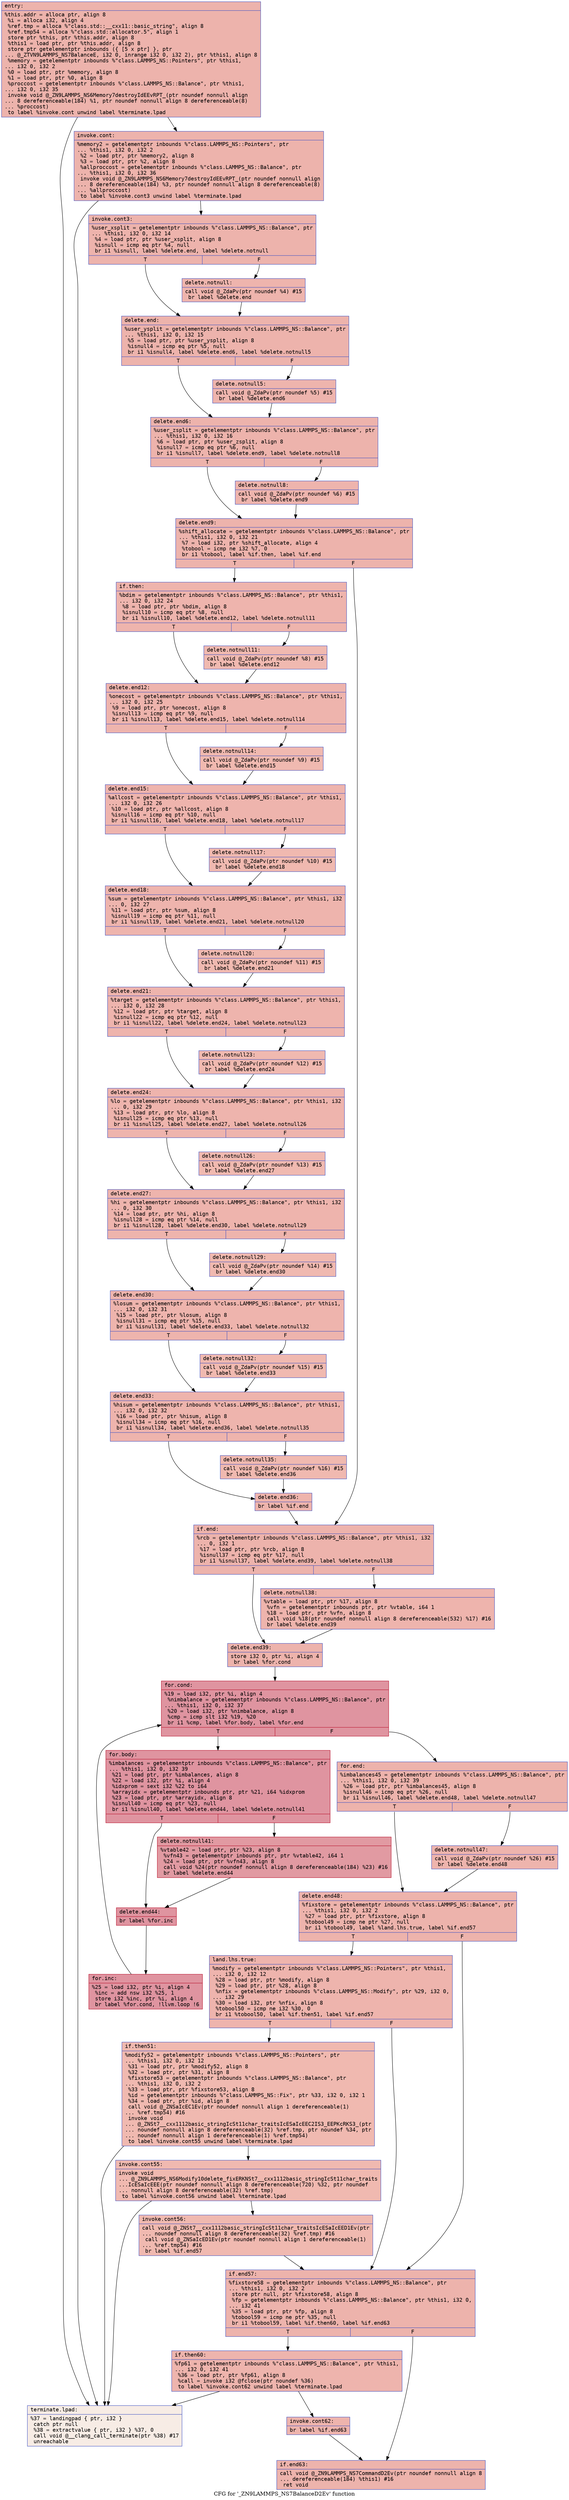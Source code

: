 digraph "CFG for '_ZN9LAMMPS_NS7BalanceD2Ev' function" {
	label="CFG for '_ZN9LAMMPS_NS7BalanceD2Ev' function";

	Node0x560a894d99c0 [shape=record,color="#3d50c3ff", style=filled, fillcolor="#d6524470" fontname="Courier",label="{entry:\l|  %this.addr = alloca ptr, align 8\l  %i = alloca i32, align 4\l  %ref.tmp = alloca %\"class.std::__cxx11::basic_string\", align 8\l  %ref.tmp54 = alloca %\"class.std::allocator.5\", align 1\l  store ptr %this, ptr %this.addr, align 8\l  %this1 = load ptr, ptr %this.addr, align 8\l  store ptr getelementptr inbounds (\{ [5 x ptr] \}, ptr\l... @_ZTVN9LAMMPS_NS7BalanceE, i32 0, inrange i32 0, i32 2), ptr %this1, align 8\l  %memory = getelementptr inbounds %\"class.LAMMPS_NS::Pointers\", ptr %this1,\l... i32 0, i32 2\l  %0 = load ptr, ptr %memory, align 8\l  %1 = load ptr, ptr %0, align 8\l  %proccost = getelementptr inbounds %\"class.LAMMPS_NS::Balance\", ptr %this1,\l... i32 0, i32 35\l  invoke void @_ZN9LAMMPS_NS6Memory7destroyIdEEvRPT_(ptr noundef nonnull align\l... 8 dereferenceable(184) %1, ptr noundef nonnull align 8 dereferenceable(8)\l... %proccost)\l          to label %invoke.cont unwind label %terminate.lpad\l}"];
	Node0x560a894d99c0 -> Node0x560a894d9f10[tooltip="entry -> invoke.cont\nProbability 100.00%" ];
	Node0x560a894d99c0 -> Node0x560a894d9f90[tooltip="entry -> terminate.lpad\nProbability 0.00%" ];
	Node0x560a894d9f10 [shape=record,color="#3d50c3ff", style=filled, fillcolor="#d6524470" fontname="Courier",label="{invoke.cont:\l|  %memory2 = getelementptr inbounds %\"class.LAMMPS_NS::Pointers\", ptr\l... %this1, i32 0, i32 2\l  %2 = load ptr, ptr %memory2, align 8\l  %3 = load ptr, ptr %2, align 8\l  %allproccost = getelementptr inbounds %\"class.LAMMPS_NS::Balance\", ptr\l... %this1, i32 0, i32 36\l  invoke void @_ZN9LAMMPS_NS6Memory7destroyIdEEvRPT_(ptr noundef nonnull align\l... 8 dereferenceable(184) %3, ptr noundef nonnull align 8 dereferenceable(8)\l... %allproccost)\l          to label %invoke.cont3 unwind label %terminate.lpad\l}"];
	Node0x560a894d9f10 -> Node0x560a894da760[tooltip="invoke.cont -> invoke.cont3\nProbability 100.00%" ];
	Node0x560a894d9f10 -> Node0x560a894d9f90[tooltip="invoke.cont -> terminate.lpad\nProbability 0.00%" ];
	Node0x560a894da760 [shape=record,color="#3d50c3ff", style=filled, fillcolor="#d6524470" fontname="Courier",label="{invoke.cont3:\l|  %user_xsplit = getelementptr inbounds %\"class.LAMMPS_NS::Balance\", ptr\l... %this1, i32 0, i32 14\l  %4 = load ptr, ptr %user_xsplit, align 8\l  %isnull = icmp eq ptr %4, null\l  br i1 %isnull, label %delete.end, label %delete.notnull\l|{<s0>T|<s1>F}}"];
	Node0x560a894da760:s0 -> Node0x560a894dab50[tooltip="invoke.cont3 -> delete.end\nProbability 37.50%" ];
	Node0x560a894da760:s1 -> Node0x560a894daba0[tooltip="invoke.cont3 -> delete.notnull\nProbability 62.50%" ];
	Node0x560a894daba0 [shape=record,color="#3d50c3ff", style=filled, fillcolor="#d8564670" fontname="Courier",label="{delete.notnull:\l|  call void @_ZdaPv(ptr noundef %4) #15\l  br label %delete.end\l}"];
	Node0x560a894daba0 -> Node0x560a894dab50[tooltip="delete.notnull -> delete.end\nProbability 100.00%" ];
	Node0x560a894dab50 [shape=record,color="#3d50c3ff", style=filled, fillcolor="#d6524470" fontname="Courier",label="{delete.end:\l|  %user_ysplit = getelementptr inbounds %\"class.LAMMPS_NS::Balance\", ptr\l... %this1, i32 0, i32 15\l  %5 = load ptr, ptr %user_ysplit, align 8\l  %isnull4 = icmp eq ptr %5, null\l  br i1 %isnull4, label %delete.end6, label %delete.notnull5\l|{<s0>T|<s1>F}}"];
	Node0x560a894dab50:s0 -> Node0x560a894db130[tooltip="delete.end -> delete.end6\nProbability 37.50%" ];
	Node0x560a894dab50:s1 -> Node0x560a894db1b0[tooltip="delete.end -> delete.notnull5\nProbability 62.50%" ];
	Node0x560a894db1b0 [shape=record,color="#3d50c3ff", style=filled, fillcolor="#d8564670" fontname="Courier",label="{delete.notnull5:\l|  call void @_ZdaPv(ptr noundef %5) #15\l  br label %delete.end6\l}"];
	Node0x560a894db1b0 -> Node0x560a894db130[tooltip="delete.notnull5 -> delete.end6\nProbability 100.00%" ];
	Node0x560a894db130 [shape=record,color="#3d50c3ff", style=filled, fillcolor="#d6524470" fontname="Courier",label="{delete.end6:\l|  %user_zsplit = getelementptr inbounds %\"class.LAMMPS_NS::Balance\", ptr\l... %this1, i32 0, i32 16\l  %6 = load ptr, ptr %user_zsplit, align 8\l  %isnull7 = icmp eq ptr %6, null\l  br i1 %isnull7, label %delete.end9, label %delete.notnull8\l|{<s0>T|<s1>F}}"];
	Node0x560a894db130:s0 -> Node0x560a894db6e0[tooltip="delete.end6 -> delete.end9\nProbability 37.50%" ];
	Node0x560a894db130:s1 -> Node0x560a894da590[tooltip="delete.end6 -> delete.notnull8\nProbability 62.50%" ];
	Node0x560a894da590 [shape=record,color="#3d50c3ff", style=filled, fillcolor="#d8564670" fontname="Courier",label="{delete.notnull8:\l|  call void @_ZdaPv(ptr noundef %6) #15\l  br label %delete.end9\l}"];
	Node0x560a894da590 -> Node0x560a894db6e0[tooltip="delete.notnull8 -> delete.end9\nProbability 100.00%" ];
	Node0x560a894db6e0 [shape=record,color="#3d50c3ff", style=filled, fillcolor="#d6524470" fontname="Courier",label="{delete.end9:\l|  %shift_allocate = getelementptr inbounds %\"class.LAMMPS_NS::Balance\", ptr\l... %this1, i32 0, i32 21\l  %7 = load i32, ptr %shift_allocate, align 4\l  %tobool = icmp ne i32 %7, 0\l  br i1 %tobool, label %if.then, label %if.end\l|{<s0>T|<s1>F}}"];
	Node0x560a894db6e0:s0 -> Node0x560a894dbdb0[tooltip="delete.end9 -> if.then\nProbability 62.50%" ];
	Node0x560a894db6e0:s1 -> Node0x560a894dbe20[tooltip="delete.end9 -> if.end\nProbability 37.50%" ];
	Node0x560a894dbdb0 [shape=record,color="#3d50c3ff", style=filled, fillcolor="#d8564670" fontname="Courier",label="{if.then:\l|  %bdim = getelementptr inbounds %\"class.LAMMPS_NS::Balance\", ptr %this1,\l... i32 0, i32 24\l  %8 = load ptr, ptr %bdim, align 8\l  %isnull10 = icmp eq ptr %8, null\l  br i1 %isnull10, label %delete.end12, label %delete.notnull11\l|{<s0>T|<s1>F}}"];
	Node0x560a894dbdb0:s0 -> Node0x560a894dc190[tooltip="if.then -> delete.end12\nProbability 37.50%" ];
	Node0x560a894dbdb0:s1 -> Node0x560a894dc240[tooltip="if.then -> delete.notnull11\nProbability 62.50%" ];
	Node0x560a894dc240 [shape=record,color="#3d50c3ff", style=filled, fillcolor="#de614d70" fontname="Courier",label="{delete.notnull11:\l|  call void @_ZdaPv(ptr noundef %8) #15\l  br label %delete.end12\l}"];
	Node0x560a894dc240 -> Node0x560a894dc190[tooltip="delete.notnull11 -> delete.end12\nProbability 100.00%" ];
	Node0x560a894dc190 [shape=record,color="#3d50c3ff", style=filled, fillcolor="#d8564670" fontname="Courier",label="{delete.end12:\l|  %onecost = getelementptr inbounds %\"class.LAMMPS_NS::Balance\", ptr %this1,\l... i32 0, i32 25\l  %9 = load ptr, ptr %onecost, align 8\l  %isnull13 = icmp eq ptr %9, null\l  br i1 %isnull13, label %delete.end15, label %delete.notnull14\l|{<s0>T|<s1>F}}"];
	Node0x560a894dc190:s0 -> Node0x560a894dc770[tooltip="delete.end12 -> delete.end15\nProbability 37.50%" ];
	Node0x560a894dc190:s1 -> Node0x560a894dc820[tooltip="delete.end12 -> delete.notnull14\nProbability 62.50%" ];
	Node0x560a894dc820 [shape=record,color="#3d50c3ff", style=filled, fillcolor="#de614d70" fontname="Courier",label="{delete.notnull14:\l|  call void @_ZdaPv(ptr noundef %9) #15\l  br label %delete.end15\l}"];
	Node0x560a894dc820 -> Node0x560a894dc770[tooltip="delete.notnull14 -> delete.end15\nProbability 100.00%" ];
	Node0x560a894dc770 [shape=record,color="#3d50c3ff", style=filled, fillcolor="#d8564670" fontname="Courier",label="{delete.end15:\l|  %allcost = getelementptr inbounds %\"class.LAMMPS_NS::Balance\", ptr %this1,\l... i32 0, i32 26\l  %10 = load ptr, ptr %allcost, align 8\l  %isnull16 = icmp eq ptr %10, null\l  br i1 %isnull16, label %delete.end18, label %delete.notnull17\l|{<s0>T|<s1>F}}"];
	Node0x560a894dc770:s0 -> Node0x560a894dccf0[tooltip="delete.end15 -> delete.end18\nProbability 37.50%" ];
	Node0x560a894dc770:s1 -> Node0x560a894dcda0[tooltip="delete.end15 -> delete.notnull17\nProbability 62.50%" ];
	Node0x560a894dcda0 [shape=record,color="#3d50c3ff", style=filled, fillcolor="#de614d70" fontname="Courier",label="{delete.notnull17:\l|  call void @_ZdaPv(ptr noundef %10) #15\l  br label %delete.end18\l}"];
	Node0x560a894dcda0 -> Node0x560a894dccf0[tooltip="delete.notnull17 -> delete.end18\nProbability 100.00%" ];
	Node0x560a894dccf0 [shape=record,color="#3d50c3ff", style=filled, fillcolor="#d8564670" fontname="Courier",label="{delete.end18:\l|  %sum = getelementptr inbounds %\"class.LAMMPS_NS::Balance\", ptr %this1, i32\l... 0, i32 27\l  %11 = load ptr, ptr %sum, align 8\l  %isnull19 = icmp eq ptr %11, null\l  br i1 %isnull19, label %delete.end21, label %delete.notnull20\l|{<s0>T|<s1>F}}"];
	Node0x560a894dccf0:s0 -> Node0x560a894dd270[tooltip="delete.end18 -> delete.end21\nProbability 37.50%" ];
	Node0x560a894dccf0:s1 -> Node0x560a894dd320[tooltip="delete.end18 -> delete.notnull20\nProbability 62.50%" ];
	Node0x560a894dd320 [shape=record,color="#3d50c3ff", style=filled, fillcolor="#de614d70" fontname="Courier",label="{delete.notnull20:\l|  call void @_ZdaPv(ptr noundef %11) #15\l  br label %delete.end21\l}"];
	Node0x560a894dd320 -> Node0x560a894dd270[tooltip="delete.notnull20 -> delete.end21\nProbability 100.00%" ];
	Node0x560a894dd270 [shape=record,color="#3d50c3ff", style=filled, fillcolor="#d8564670" fontname="Courier",label="{delete.end21:\l|  %target = getelementptr inbounds %\"class.LAMMPS_NS::Balance\", ptr %this1,\l... i32 0, i32 28\l  %12 = load ptr, ptr %target, align 8\l  %isnull22 = icmp eq ptr %12, null\l  br i1 %isnull22, label %delete.end24, label %delete.notnull23\l|{<s0>T|<s1>F}}"];
	Node0x560a894dd270:s0 -> Node0x560a894dd7f0[tooltip="delete.end21 -> delete.end24\nProbability 37.50%" ];
	Node0x560a894dd270:s1 -> Node0x560a894ddec0[tooltip="delete.end21 -> delete.notnull23\nProbability 62.50%" ];
	Node0x560a894ddec0 [shape=record,color="#3d50c3ff", style=filled, fillcolor="#de614d70" fontname="Courier",label="{delete.notnull23:\l|  call void @_ZdaPv(ptr noundef %12) #15\l  br label %delete.end24\l}"];
	Node0x560a894ddec0 -> Node0x560a894dd7f0[tooltip="delete.notnull23 -> delete.end24\nProbability 100.00%" ];
	Node0x560a894dd7f0 [shape=record,color="#3d50c3ff", style=filled, fillcolor="#d8564670" fontname="Courier",label="{delete.end24:\l|  %lo = getelementptr inbounds %\"class.LAMMPS_NS::Balance\", ptr %this1, i32\l... 0, i32 29\l  %13 = load ptr, ptr %lo, align 8\l  %isnull25 = icmp eq ptr %13, null\l  br i1 %isnull25, label %delete.end27, label %delete.notnull26\l|{<s0>T|<s1>F}}"];
	Node0x560a894dd7f0:s0 -> Node0x560a894de390[tooltip="delete.end24 -> delete.end27\nProbability 37.50%" ];
	Node0x560a894dd7f0:s1 -> Node0x560a894de440[tooltip="delete.end24 -> delete.notnull26\nProbability 62.50%" ];
	Node0x560a894de440 [shape=record,color="#3d50c3ff", style=filled, fillcolor="#de614d70" fontname="Courier",label="{delete.notnull26:\l|  call void @_ZdaPv(ptr noundef %13) #15\l  br label %delete.end27\l}"];
	Node0x560a894de440 -> Node0x560a894de390[tooltip="delete.notnull26 -> delete.end27\nProbability 100.00%" ];
	Node0x560a894de390 [shape=record,color="#3d50c3ff", style=filled, fillcolor="#d8564670" fontname="Courier",label="{delete.end27:\l|  %hi = getelementptr inbounds %\"class.LAMMPS_NS::Balance\", ptr %this1, i32\l... 0, i32 30\l  %14 = load ptr, ptr %hi, align 8\l  %isnull28 = icmp eq ptr %14, null\l  br i1 %isnull28, label %delete.end30, label %delete.notnull29\l|{<s0>T|<s1>F}}"];
	Node0x560a894de390:s0 -> Node0x560a894de910[tooltip="delete.end27 -> delete.end30\nProbability 37.50%" ];
	Node0x560a894de390:s1 -> Node0x560a894de9c0[tooltip="delete.end27 -> delete.notnull29\nProbability 62.50%" ];
	Node0x560a894de9c0 [shape=record,color="#3d50c3ff", style=filled, fillcolor="#de614d70" fontname="Courier",label="{delete.notnull29:\l|  call void @_ZdaPv(ptr noundef %14) #15\l  br label %delete.end30\l}"];
	Node0x560a894de9c0 -> Node0x560a894de910[tooltip="delete.notnull29 -> delete.end30\nProbability 100.00%" ];
	Node0x560a894de910 [shape=record,color="#3d50c3ff", style=filled, fillcolor="#d8564670" fontname="Courier",label="{delete.end30:\l|  %losum = getelementptr inbounds %\"class.LAMMPS_NS::Balance\", ptr %this1,\l... i32 0, i32 31\l  %15 = load ptr, ptr %losum, align 8\l  %isnull31 = icmp eq ptr %15, null\l  br i1 %isnull31, label %delete.end33, label %delete.notnull32\l|{<s0>T|<s1>F}}"];
	Node0x560a894de910:s0 -> Node0x560a894dee90[tooltip="delete.end30 -> delete.end33\nProbability 37.50%" ];
	Node0x560a894de910:s1 -> Node0x560a894def40[tooltip="delete.end30 -> delete.notnull32\nProbability 62.50%" ];
	Node0x560a894def40 [shape=record,color="#3d50c3ff", style=filled, fillcolor="#de614d70" fontname="Courier",label="{delete.notnull32:\l|  call void @_ZdaPv(ptr noundef %15) #15\l  br label %delete.end33\l}"];
	Node0x560a894def40 -> Node0x560a894dee90[tooltip="delete.notnull32 -> delete.end33\nProbability 100.00%" ];
	Node0x560a894dee90 [shape=record,color="#3d50c3ff", style=filled, fillcolor="#d8564670" fontname="Courier",label="{delete.end33:\l|  %hisum = getelementptr inbounds %\"class.LAMMPS_NS::Balance\", ptr %this1,\l... i32 0, i32 32\l  %16 = load ptr, ptr %hisum, align 8\l  %isnull34 = icmp eq ptr %16, null\l  br i1 %isnull34, label %delete.end36, label %delete.notnull35\l|{<s0>T|<s1>F}}"];
	Node0x560a894dee90:s0 -> Node0x560a894df410[tooltip="delete.end33 -> delete.end36\nProbability 37.50%" ];
	Node0x560a894dee90:s1 -> Node0x560a894df4c0[tooltip="delete.end33 -> delete.notnull35\nProbability 62.50%" ];
	Node0x560a894df4c0 [shape=record,color="#3d50c3ff", style=filled, fillcolor="#de614d70" fontname="Courier",label="{delete.notnull35:\l|  call void @_ZdaPv(ptr noundef %16) #15\l  br label %delete.end36\l}"];
	Node0x560a894df4c0 -> Node0x560a894df410[tooltip="delete.notnull35 -> delete.end36\nProbability 100.00%" ];
	Node0x560a894df410 [shape=record,color="#3d50c3ff", style=filled, fillcolor="#d8564670" fontname="Courier",label="{delete.end36:\l|  br label %if.end\l}"];
	Node0x560a894df410 -> Node0x560a894dbe20[tooltip="delete.end36 -> if.end\nProbability 100.00%" ];
	Node0x560a894dbe20 [shape=record,color="#3d50c3ff", style=filled, fillcolor="#d6524470" fontname="Courier",label="{if.end:\l|  %rcb = getelementptr inbounds %\"class.LAMMPS_NS::Balance\", ptr %this1, i32\l... 0, i32 1\l  %17 = load ptr, ptr %rcb, align 8\l  %isnull37 = icmp eq ptr %17, null\l  br i1 %isnull37, label %delete.end39, label %delete.notnull38\l|{<s0>T|<s1>F}}"];
	Node0x560a894dbe20:s0 -> Node0x560a894d5ec0[tooltip="if.end -> delete.end39\nProbability 37.50%" ];
	Node0x560a894dbe20:s1 -> Node0x560a894d5f40[tooltip="if.end -> delete.notnull38\nProbability 62.50%" ];
	Node0x560a894d5f40 [shape=record,color="#3d50c3ff", style=filled, fillcolor="#d8564670" fontname="Courier",label="{delete.notnull38:\l|  %vtable = load ptr, ptr %17, align 8\l  %vfn = getelementptr inbounds ptr, ptr %vtable, i64 1\l  %18 = load ptr, ptr %vfn, align 8\l  call void %18(ptr noundef nonnull align 8 dereferenceable(532) %17) #16\l  br label %delete.end39\l}"];
	Node0x560a894d5f40 -> Node0x560a894d5ec0[tooltip="delete.notnull38 -> delete.end39\nProbability 100.00%" ];
	Node0x560a894d5ec0 [shape=record,color="#3d50c3ff", style=filled, fillcolor="#d6524470" fontname="Courier",label="{delete.end39:\l|  store i32 0, ptr %i, align 4\l  br label %for.cond\l}"];
	Node0x560a894d5ec0 -> Node0x560a894d64c0[tooltip="delete.end39 -> for.cond\nProbability 100.00%" ];
	Node0x560a894d64c0 [shape=record,color="#b70d28ff", style=filled, fillcolor="#b70d2870" fontname="Courier",label="{for.cond:\l|  %19 = load i32, ptr %i, align 4\l  %nimbalance = getelementptr inbounds %\"class.LAMMPS_NS::Balance\", ptr\l... %this1, i32 0, i32 37\l  %20 = load i32, ptr %nimbalance, align 8\l  %cmp = icmp slt i32 %19, %20\l  br i1 %cmp, label %for.body, label %for.end\l|{<s0>T|<s1>F}}"];
	Node0x560a894d64c0:s0 -> Node0x560a894d6800[tooltip="for.cond -> for.body\nProbability 96.88%" ];
	Node0x560a894d64c0:s1 -> Node0x560a894d6880[tooltip="for.cond -> for.end\nProbability 3.12%" ];
	Node0x560a894d6800 [shape=record,color="#b70d28ff", style=filled, fillcolor="#b70d2870" fontname="Courier",label="{for.body:\l|  %imbalances = getelementptr inbounds %\"class.LAMMPS_NS::Balance\", ptr\l... %this1, i32 0, i32 39\l  %21 = load ptr, ptr %imbalances, align 8\l  %22 = load i32, ptr %i, align 4\l  %idxprom = sext i32 %22 to i64\l  %arrayidx = getelementptr inbounds ptr, ptr %21, i64 %idxprom\l  %23 = load ptr, ptr %arrayidx, align 8\l  %isnull40 = icmp eq ptr %23, null\l  br i1 %isnull40, label %delete.end44, label %delete.notnull41\l|{<s0>T|<s1>F}}"];
	Node0x560a894d6800:s0 -> Node0x560a894d6e30[tooltip="for.body -> delete.end44\nProbability 37.50%" ];
	Node0x560a894d6800:s1 -> Node0x560a894e1a40[tooltip="for.body -> delete.notnull41\nProbability 62.50%" ];
	Node0x560a894e1a40 [shape=record,color="#b70d28ff", style=filled, fillcolor="#bb1b2c70" fontname="Courier",label="{delete.notnull41:\l|  %vtable42 = load ptr, ptr %23, align 8\l  %vfn43 = getelementptr inbounds ptr, ptr %vtable42, i64 1\l  %24 = load ptr, ptr %vfn43, align 8\l  call void %24(ptr noundef nonnull align 8 dereferenceable(184) %23) #16\l  br label %delete.end44\l}"];
	Node0x560a894e1a40 -> Node0x560a894d6e30[tooltip="delete.notnull41 -> delete.end44\nProbability 100.00%" ];
	Node0x560a894d6e30 [shape=record,color="#b70d28ff", style=filled, fillcolor="#b70d2870" fontname="Courier",label="{delete.end44:\l|  br label %for.inc\l}"];
	Node0x560a894d6e30 -> Node0x560a894e1f40[tooltip="delete.end44 -> for.inc\nProbability 100.00%" ];
	Node0x560a894e1f40 [shape=record,color="#b70d28ff", style=filled, fillcolor="#b70d2870" fontname="Courier",label="{for.inc:\l|  %25 = load i32, ptr %i, align 4\l  %inc = add nsw i32 %25, 1\l  store i32 %inc, ptr %i, align 4\l  br label %for.cond, !llvm.loop !6\l}"];
	Node0x560a894e1f40 -> Node0x560a894d64c0[tooltip="for.inc -> for.cond\nProbability 100.00%" ];
	Node0x560a894d6880 [shape=record,color="#3d50c3ff", style=filled, fillcolor="#d6524470" fontname="Courier",label="{for.end:\l|  %imbalances45 = getelementptr inbounds %\"class.LAMMPS_NS::Balance\", ptr\l... %this1, i32 0, i32 39\l  %26 = load ptr, ptr %imbalances45, align 8\l  %isnull46 = icmp eq ptr %26, null\l  br i1 %isnull46, label %delete.end48, label %delete.notnull47\l|{<s0>T|<s1>F}}"];
	Node0x560a894d6880:s0 -> Node0x560a894e2fa0[tooltip="for.end -> delete.end48\nProbability 37.50%" ];
	Node0x560a894d6880:s1 -> Node0x560a894e3050[tooltip="for.end -> delete.notnull47\nProbability 62.50%" ];
	Node0x560a894e3050 [shape=record,color="#3d50c3ff", style=filled, fillcolor="#d8564670" fontname="Courier",label="{delete.notnull47:\l|  call void @_ZdaPv(ptr noundef %26) #15\l  br label %delete.end48\l}"];
	Node0x560a894e3050 -> Node0x560a894e2fa0[tooltip="delete.notnull47 -> delete.end48\nProbability 100.00%" ];
	Node0x560a894e2fa0 [shape=record,color="#3d50c3ff", style=filled, fillcolor="#d6524470" fontname="Courier",label="{delete.end48:\l|  %fixstore = getelementptr inbounds %\"class.LAMMPS_NS::Balance\", ptr\l... %this1, i32 0, i32 2\l  %27 = load ptr, ptr %fixstore, align 8\l  %tobool49 = icmp ne ptr %27, null\l  br i1 %tobool49, label %land.lhs.true, label %if.end57\l|{<s0>T|<s1>F}}"];
	Node0x560a894e2fa0:s0 -> Node0x560a894e3520[tooltip="delete.end48 -> land.lhs.true\nProbability 62.50%" ];
	Node0x560a894e2fa0:s1 -> Node0x560a894e35a0[tooltip="delete.end48 -> if.end57\nProbability 37.50%" ];
	Node0x560a894e3520 [shape=record,color="#3d50c3ff", style=filled, fillcolor="#d8564670" fontname="Courier",label="{land.lhs.true:\l|  %modify = getelementptr inbounds %\"class.LAMMPS_NS::Pointers\", ptr %this1,\l... i32 0, i32 12\l  %28 = load ptr, ptr %modify, align 8\l  %29 = load ptr, ptr %28, align 8\l  %nfix = getelementptr inbounds %\"class.LAMMPS_NS::Modify\", ptr %29, i32 0,\l... i32 29\l  %30 = load i32, ptr %nfix, align 8\l  %tobool50 = icmp ne i32 %30, 0\l  br i1 %tobool50, label %if.then51, label %if.end57\l|{<s0>T|<s1>F}}"];
	Node0x560a894e3520:s0 -> Node0x560a894dd9b0[tooltip="land.lhs.true -> if.then51\nProbability 62.50%" ];
	Node0x560a894e3520:s1 -> Node0x560a894e35a0[tooltip="land.lhs.true -> if.end57\nProbability 37.50%" ];
	Node0x560a894dd9b0 [shape=record,color="#3d50c3ff", style=filled, fillcolor="#de614d70" fontname="Courier",label="{if.then51:\l|  %modify52 = getelementptr inbounds %\"class.LAMMPS_NS::Pointers\", ptr\l... %this1, i32 0, i32 12\l  %31 = load ptr, ptr %modify52, align 8\l  %32 = load ptr, ptr %31, align 8\l  %fixstore53 = getelementptr inbounds %\"class.LAMMPS_NS::Balance\", ptr\l... %this1, i32 0, i32 2\l  %33 = load ptr, ptr %fixstore53, align 8\l  %id = getelementptr inbounds %\"class.LAMMPS_NS::Fix\", ptr %33, i32 0, i32 1\l  %34 = load ptr, ptr %id, align 8\l  call void @_ZNSaIcEC1Ev(ptr noundef nonnull align 1 dereferenceable(1)\l... %ref.tmp54) #16\l  invoke void\l... @_ZNSt7__cxx1112basic_stringIcSt11char_traitsIcESaIcEEC2IS3_EEPKcRKS3_(ptr\l... noundef nonnull align 8 dereferenceable(32) %ref.tmp, ptr noundef %34, ptr\l... noundef nonnull align 1 dereferenceable(1) %ref.tmp54)\l          to label %invoke.cont55 unwind label %terminate.lpad\l}"];
	Node0x560a894dd9b0 -> Node0x560a894e4d50[tooltip="if.then51 -> invoke.cont55\nProbability 100.00%" ];
	Node0x560a894dd9b0 -> Node0x560a894d9f90[tooltip="if.then51 -> terminate.lpad\nProbability 0.00%" ];
	Node0x560a894e4d50 [shape=record,color="#3d50c3ff", style=filled, fillcolor="#de614d70" fontname="Courier",label="{invoke.cont55:\l|  invoke void\l... @_ZN9LAMMPS_NS6Modify10delete_fixERKNSt7__cxx1112basic_stringIcSt11char_traits\l...IcESaIcEEE(ptr noundef nonnull align 8 dereferenceable(720) %32, ptr noundef\l... nonnull align 8 dereferenceable(32) %ref.tmp)\l          to label %invoke.cont56 unwind label %terminate.lpad\l}"];
	Node0x560a894e4d50 -> Node0x560a894e4ca0[tooltip="invoke.cont55 -> invoke.cont56\nProbability 100.00%" ];
	Node0x560a894e4d50 -> Node0x560a894d9f90[tooltip="invoke.cont55 -> terminate.lpad\nProbability 0.00%" ];
	Node0x560a894e4ca0 [shape=record,color="#3d50c3ff", style=filled, fillcolor="#de614d70" fontname="Courier",label="{invoke.cont56:\l|  call void @_ZNSt7__cxx1112basic_stringIcSt11char_traitsIcESaIcEED1Ev(ptr\l... noundef nonnull align 8 dereferenceable(32) %ref.tmp) #16\l  call void @_ZNSaIcED1Ev(ptr noundef nonnull align 1 dereferenceable(1)\l... %ref.tmp54) #16\l  br label %if.end57\l}"];
	Node0x560a894e4ca0 -> Node0x560a894e35a0[tooltip="invoke.cont56 -> if.end57\nProbability 100.00%" ];
	Node0x560a894e35a0 [shape=record,color="#3d50c3ff", style=filled, fillcolor="#d6524470" fontname="Courier",label="{if.end57:\l|  %fixstore58 = getelementptr inbounds %\"class.LAMMPS_NS::Balance\", ptr\l... %this1, i32 0, i32 2\l  store ptr null, ptr %fixstore58, align 8\l  %fp = getelementptr inbounds %\"class.LAMMPS_NS::Balance\", ptr %this1, i32 0,\l... i32 41\l  %35 = load ptr, ptr %fp, align 8\l  %tobool59 = icmp ne ptr %35, null\l  br i1 %tobool59, label %if.then60, label %if.end63\l|{<s0>T|<s1>F}}"];
	Node0x560a894e35a0:s0 -> Node0x560a894e5a90[tooltip="if.end57 -> if.then60\nProbability 62.50%" ];
	Node0x560a894e35a0:s1 -> Node0x560a894e5b10[tooltip="if.end57 -> if.end63\nProbability 37.50%" ];
	Node0x560a894e5a90 [shape=record,color="#3d50c3ff", style=filled, fillcolor="#d8564670" fontname="Courier",label="{if.then60:\l|  %fp61 = getelementptr inbounds %\"class.LAMMPS_NS::Balance\", ptr %this1,\l... i32 0, i32 41\l  %36 = load ptr, ptr %fp61, align 8\l  %call = invoke i32 @fclose(ptr noundef %36)\l          to label %invoke.cont62 unwind label %terminate.lpad\l}"];
	Node0x560a894e5a90 -> Node0x560a894e5e00[tooltip="if.then60 -> invoke.cont62\nProbability 100.00%" ];
	Node0x560a894e5a90 -> Node0x560a894d9f90[tooltip="if.then60 -> terminate.lpad\nProbability 0.00%" ];
	Node0x560a894e5e00 [shape=record,color="#3d50c3ff", style=filled, fillcolor="#d8564670" fontname="Courier",label="{invoke.cont62:\l|  br label %if.end63\l}"];
	Node0x560a894e5e00 -> Node0x560a894e5b10[tooltip="invoke.cont62 -> if.end63\nProbability 100.00%" ];
	Node0x560a894e5b10 [shape=record,color="#3d50c3ff", style=filled, fillcolor="#d6524470" fontname="Courier",label="{if.end63:\l|  call void @_ZN9LAMMPS_NS7CommandD2Ev(ptr noundef nonnull align 8\l... dereferenceable(184) %this1) #16\l  ret void\l}"];
	Node0x560a894d9f90 [shape=record,color="#3d50c3ff", style=filled, fillcolor="#ecd3c570" fontname="Courier",label="{terminate.lpad:\l|  %37 = landingpad \{ ptr, i32 \}\l          catch ptr null\l  %38 = extractvalue \{ ptr, i32 \} %37, 0\l  call void @__clang_call_terminate(ptr %38) #17\l  unreachable\l}"];
}

